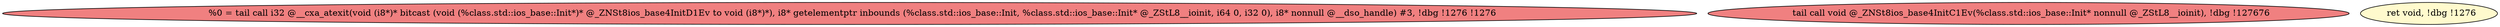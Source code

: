 
digraph G {


node0 [fillcolor=lightcoral,label="  %0 = tail call i32 @__cxa_atexit(void (i8*)* bitcast (void (%class.std::ios_base::Init*)* @_ZNSt8ios_base4InitD1Ev to void (i8*)*), i8* getelementptr inbounds (%class.std::ios_base::Init, %class.std::ios_base::Init* @_ZStL8__ioinit, i64 0, i32 0), i8* nonnull @__dso_handle) #3, !dbg !1276 !1276",shape=ellipse,style=filled ]
node2 [fillcolor=lightcoral,label="  tail call void @_ZNSt8ios_base4InitC1Ev(%class.std::ios_base::Init* nonnull @_ZStL8__ioinit), !dbg !127676",shape=ellipse,style=filled ]
node1 [fillcolor=lemonchiffon,label="  ret void, !dbg !1276",shape=ellipse,style=filled ]



}
